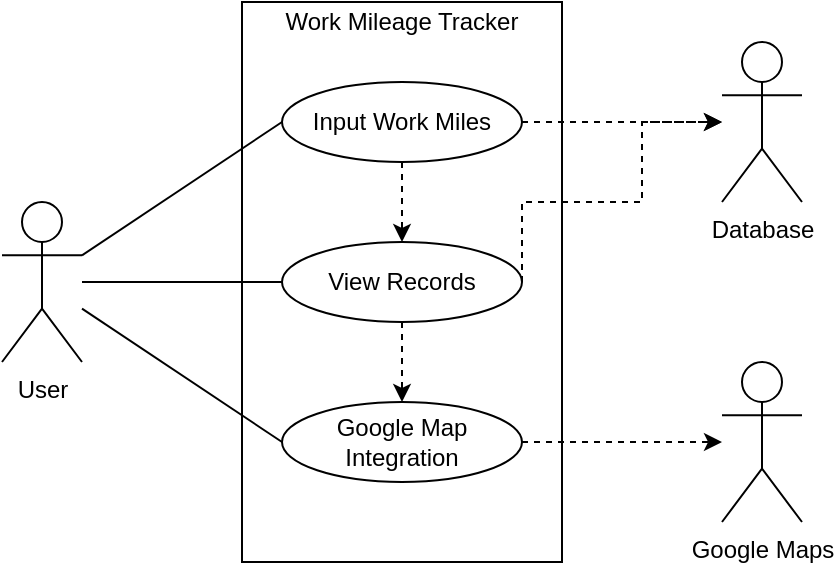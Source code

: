 <mxfile version="14.5.8" type="github">
  <diagram id="z_sz5BVX47ozAs6QIKGB" name="Page-1">
    <mxGraphModel dx="939" dy="461" grid="1" gridSize="10" guides="1" tooltips="1" connect="1" arrows="1" fold="1" page="1" pageScale="1" pageWidth="850" pageHeight="1100" math="0" shadow="0">
      <root>
        <mxCell id="0" />
        <mxCell id="1" parent="0" />
        <mxCell id="fGQBoOvK3uzryHQ_SQ_X-7" value="" style="rounded=0;whiteSpace=wrap;html=1;fillColor=none;" vertex="1" parent="1">
          <mxGeometry x="280" y="140" width="160" height="280" as="geometry" />
        </mxCell>
        <mxCell id="fGQBoOvK3uzryHQ_SQ_X-1" value="User" style="shape=umlActor;verticalLabelPosition=bottom;verticalAlign=top;html=1;" vertex="1" parent="1">
          <mxGeometry x="160" y="240" width="40" height="80" as="geometry" />
        </mxCell>
        <mxCell id="fGQBoOvK3uzryHQ_SQ_X-23" style="edgeStyle=orthogonalEdgeStyle;rounded=0;orthogonalLoop=1;jettySize=auto;html=1;exitX=0.5;exitY=1;exitDx=0;exitDy=0;dashed=1;" edge="1" parent="1" source="fGQBoOvK3uzryHQ_SQ_X-4" target="fGQBoOvK3uzryHQ_SQ_X-10">
          <mxGeometry relative="1" as="geometry" />
        </mxCell>
        <mxCell id="fGQBoOvK3uzryHQ_SQ_X-24" style="edgeStyle=orthogonalEdgeStyle;rounded=0;orthogonalLoop=1;jettySize=auto;html=1;exitX=1;exitY=0.5;exitDx=0;exitDy=0;dashed=1;" edge="1" parent="1" source="fGQBoOvK3uzryHQ_SQ_X-4" target="fGQBoOvK3uzryHQ_SQ_X-11">
          <mxGeometry relative="1" as="geometry" />
        </mxCell>
        <mxCell id="fGQBoOvK3uzryHQ_SQ_X-4" value="Input Work Miles" style="ellipse;whiteSpace=wrap;html=1;" vertex="1" parent="1">
          <mxGeometry x="300" y="180" width="120" height="40" as="geometry" />
        </mxCell>
        <mxCell id="fGQBoOvK3uzryHQ_SQ_X-8" value="Work Mileage Tracker" style="text;html=1;strokeColor=none;fillColor=none;align=center;verticalAlign=middle;whiteSpace=wrap;rounded=0;" vertex="1" parent="1">
          <mxGeometry x="280" y="140" width="160" height="20" as="geometry" />
        </mxCell>
        <mxCell id="fGQBoOvK3uzryHQ_SQ_X-26" style="edgeStyle=orthogonalEdgeStyle;rounded=0;orthogonalLoop=1;jettySize=auto;html=1;exitX=1;exitY=0.5;exitDx=0;exitDy=0;dashed=1;" edge="1" parent="1" source="fGQBoOvK3uzryHQ_SQ_X-9" target="fGQBoOvK3uzryHQ_SQ_X-16">
          <mxGeometry relative="1" as="geometry" />
        </mxCell>
        <mxCell id="fGQBoOvK3uzryHQ_SQ_X-9" value="Google Map Integration" style="ellipse;whiteSpace=wrap;html=1;" vertex="1" parent="1">
          <mxGeometry x="300" y="340" width="120" height="40" as="geometry" />
        </mxCell>
        <mxCell id="fGQBoOvK3uzryHQ_SQ_X-25" style="edgeStyle=orthogonalEdgeStyle;rounded=0;orthogonalLoop=1;jettySize=auto;html=1;exitX=1;exitY=0.5;exitDx=0;exitDy=0;dashed=1;" edge="1" parent="1" source="fGQBoOvK3uzryHQ_SQ_X-10" target="fGQBoOvK3uzryHQ_SQ_X-11">
          <mxGeometry relative="1" as="geometry">
            <mxPoint x="480" y="230" as="targetPoint" />
            <Array as="points">
              <mxPoint x="420" y="240" />
              <mxPoint x="480" y="240" />
              <mxPoint x="480" y="200" />
            </Array>
          </mxGeometry>
        </mxCell>
        <mxCell id="fGQBoOvK3uzryHQ_SQ_X-27" style="edgeStyle=orthogonalEdgeStyle;rounded=0;orthogonalLoop=1;jettySize=auto;html=1;exitX=0.5;exitY=1;exitDx=0;exitDy=0;entryX=0.5;entryY=0;entryDx=0;entryDy=0;dashed=1;" edge="1" parent="1" source="fGQBoOvK3uzryHQ_SQ_X-10" target="fGQBoOvK3uzryHQ_SQ_X-9">
          <mxGeometry relative="1" as="geometry" />
        </mxCell>
        <mxCell id="fGQBoOvK3uzryHQ_SQ_X-10" value="View Records" style="ellipse;whiteSpace=wrap;html=1;" vertex="1" parent="1">
          <mxGeometry x="300" y="260" width="120" height="40" as="geometry" />
        </mxCell>
        <mxCell id="fGQBoOvK3uzryHQ_SQ_X-11" value="&lt;div&gt;Database&lt;/div&gt;&lt;div&gt;&lt;br&gt;&lt;/div&gt;" style="shape=umlActor;verticalLabelPosition=bottom;verticalAlign=top;html=1;outlineConnect=0;fillColor=none;" vertex="1" parent="1">
          <mxGeometry x="520" y="160" width="40" height="80" as="geometry" />
        </mxCell>
        <mxCell id="fGQBoOvK3uzryHQ_SQ_X-12" value="" style="endArrow=none;html=1;entryX=0;entryY=0.5;entryDx=0;entryDy=0;" edge="1" parent="1" source="fGQBoOvK3uzryHQ_SQ_X-1" target="fGQBoOvK3uzryHQ_SQ_X-4">
          <mxGeometry width="50" height="50" relative="1" as="geometry">
            <mxPoint x="270" y="320" as="sourcePoint" />
            <mxPoint x="320" y="270" as="targetPoint" />
          </mxGeometry>
        </mxCell>
        <mxCell id="fGQBoOvK3uzryHQ_SQ_X-13" value="" style="endArrow=none;html=1;entryX=0;entryY=0.5;entryDx=0;entryDy=0;" edge="1" parent="1" source="fGQBoOvK3uzryHQ_SQ_X-1" target="fGQBoOvK3uzryHQ_SQ_X-9">
          <mxGeometry width="50" height="50" relative="1" as="geometry">
            <mxPoint x="270" y="320" as="sourcePoint" />
            <mxPoint x="320" y="270" as="targetPoint" />
          </mxGeometry>
        </mxCell>
        <mxCell id="fGQBoOvK3uzryHQ_SQ_X-14" value="" style="endArrow=none;html=1;entryX=0;entryY=0.5;entryDx=0;entryDy=0;" edge="1" parent="1" source="fGQBoOvK3uzryHQ_SQ_X-1" target="fGQBoOvK3uzryHQ_SQ_X-10">
          <mxGeometry width="50" height="50" relative="1" as="geometry">
            <mxPoint x="270" y="320" as="sourcePoint" />
            <mxPoint x="320" y="270" as="targetPoint" />
          </mxGeometry>
        </mxCell>
        <mxCell id="fGQBoOvK3uzryHQ_SQ_X-16" value="Google Maps" style="shape=umlActor;verticalLabelPosition=bottom;verticalAlign=top;html=1;outlineConnect=0;fillColor=none;" vertex="1" parent="1">
          <mxGeometry x="520" y="320" width="40" height="80" as="geometry" />
        </mxCell>
      </root>
    </mxGraphModel>
  </diagram>
</mxfile>
